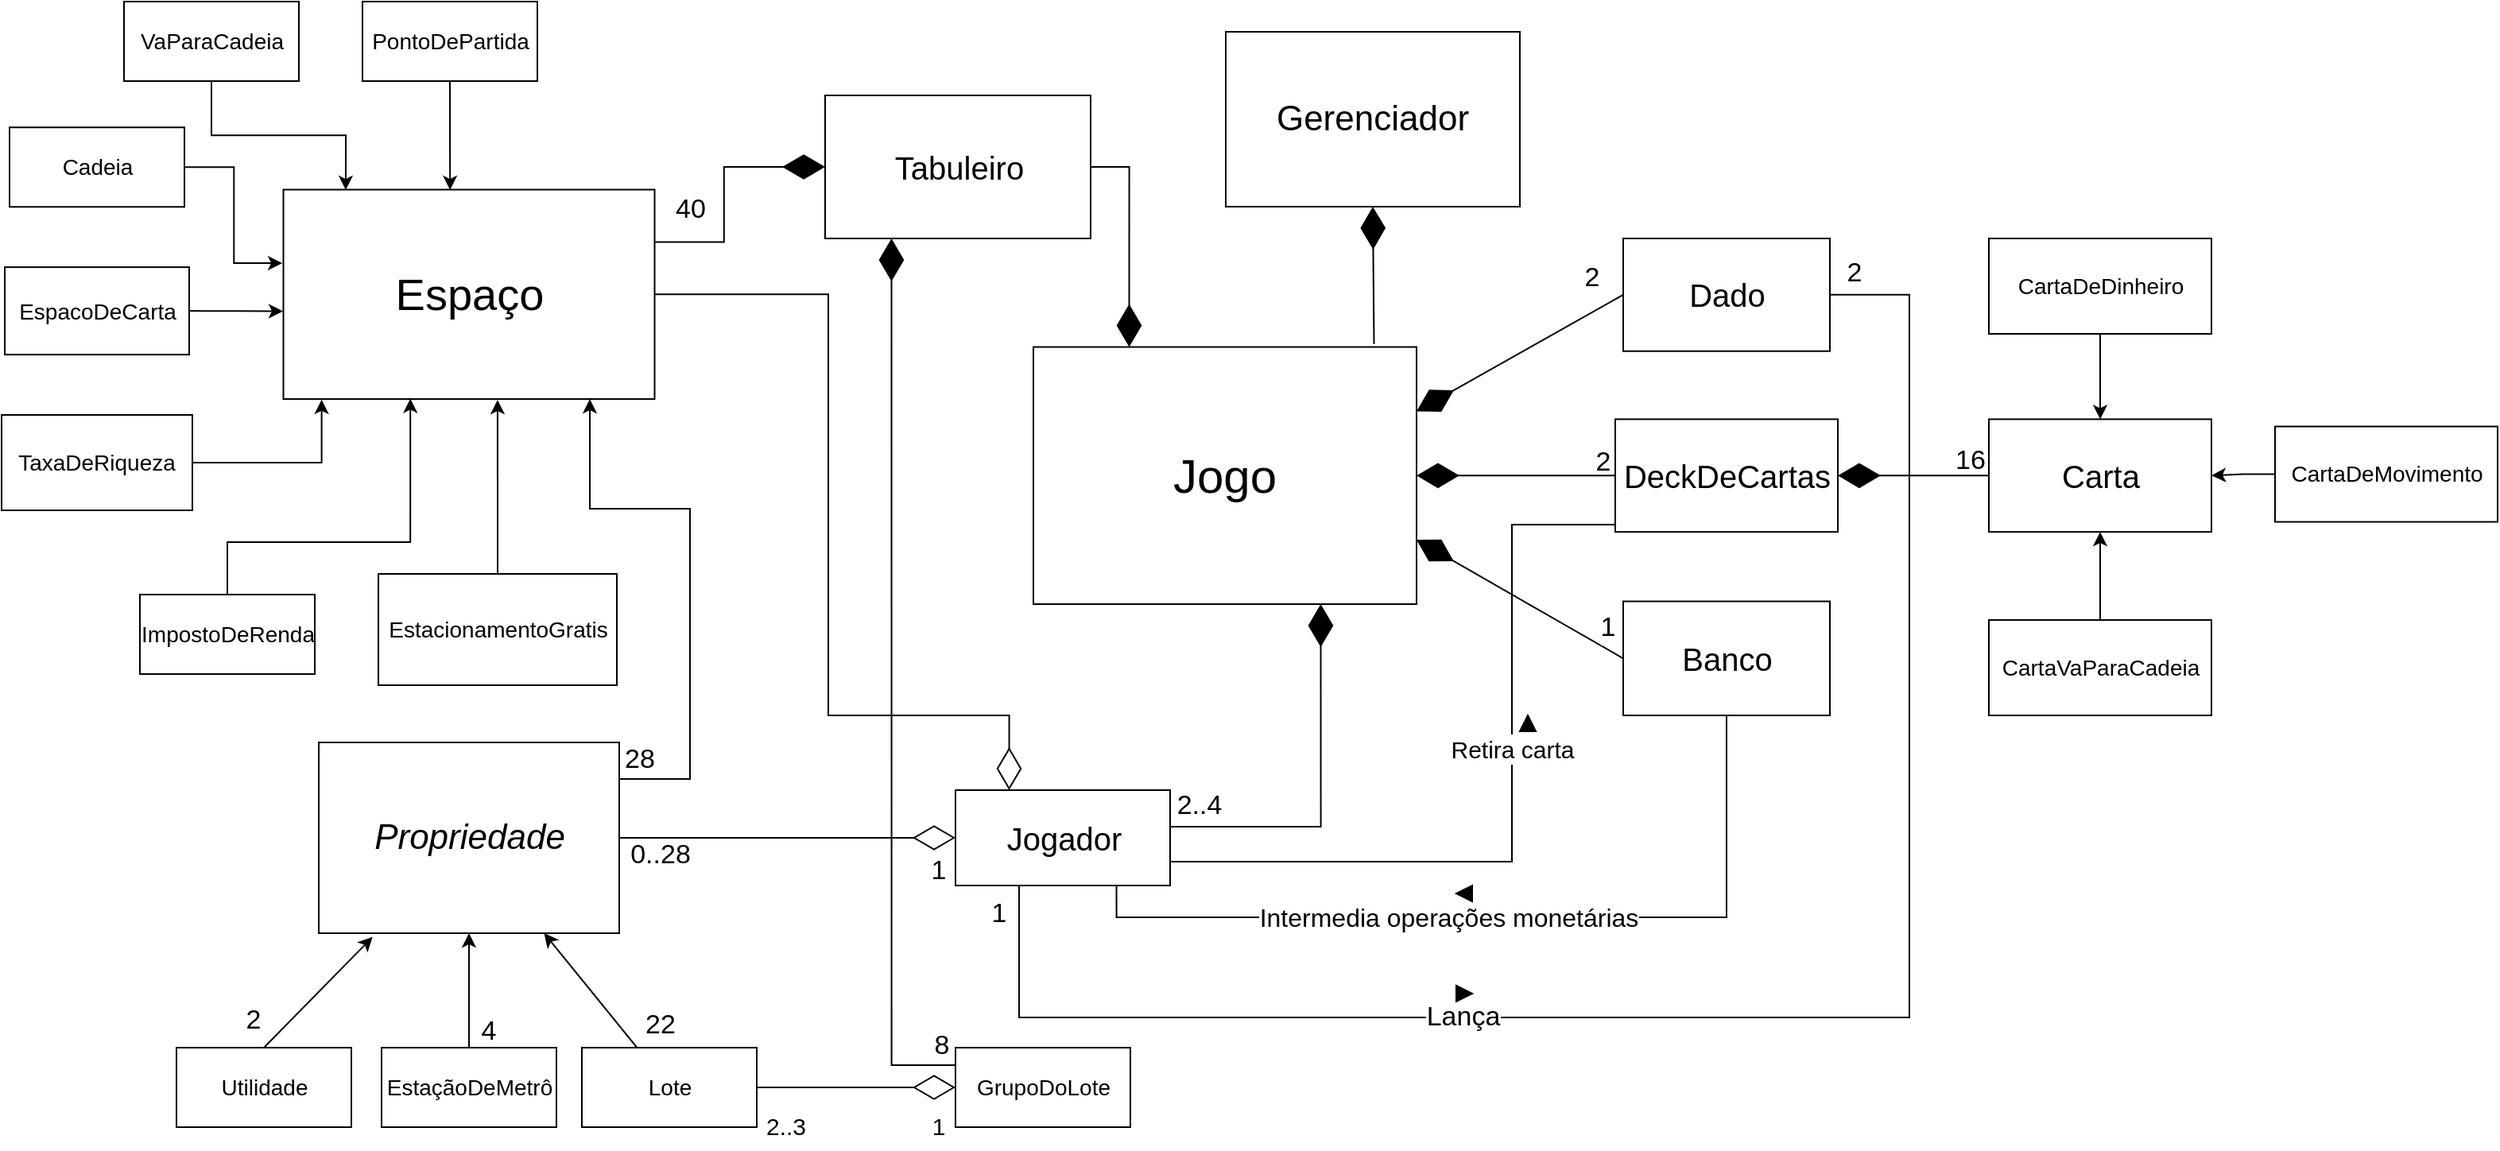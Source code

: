 <mxfile version="20.2.3" type="github"><diagram id="2CvRpesuBjBLBVpyUClh" name="Page-1"><mxGraphModel dx="2310" dy="821" grid="1" gridSize="10" guides="1" tooltips="1" connect="1" arrows="1" fold="1" page="1" pageScale="1" pageWidth="827" pageHeight="1169" math="0" shadow="0"><root><mxCell id="0"/><mxCell id="1" parent="0"/><mxCell id="c68KgJTXVsl0c4aLbd2X-1" value="28" style="edgeStyle=orthogonalEdgeStyle;rounded=0;orthogonalLoop=1;jettySize=auto;html=1;fontSize=17;entryX=1;entryY=0.25;entryDx=0;entryDy=0;startArrow=classic;startFill=1;endArrow=none;endFill=0;" edge="1" parent="1" source="c68KgJTXVsl0c4aLbd2X-8" target="c68KgJTXVsl0c4aLbd2X-11"><mxGeometry x="0.89" y="-12" relative="1" as="geometry"><mxPoint x="200.75" y="534" as="targetPoint"/><mxPoint as="offset"/><Array as="points"><mxPoint x="110" y="420"/><mxPoint x="173" y="420"/><mxPoint x="173" y="590"/><mxPoint x="129" y="590"/></Array></mxGeometry></mxCell><mxCell id="c68KgJTXVsl0c4aLbd2X-2" value="8" style="edgeStyle=orthogonalEdgeStyle;rounded=0;orthogonalLoop=1;jettySize=auto;html=1;fontSize=17;startArrow=none;startFill=0;endArrow=diamondThin;endFill=1;endSize=24;sourcePerimeterSpacing=6;targetPerimeterSpacing=24;strokeWidth=1;exitX=0;exitY=0.25;exitDx=0;exitDy=0;entryX=0.25;entryY=1;entryDx=0;entryDy=0;" edge="1" parent="1" source="c68KgJTXVsl0c4aLbd2X-36" target="c68KgJTXVsl0c4aLbd2X-19"><mxGeometry x="-0.961" y="-12" relative="1" as="geometry"><mxPoint x="320" y="170" as="targetPoint"/><Array as="points"><mxPoint x="340" y="770"/><mxPoint x="300" y="770"/></Array><mxPoint as="offset"/></mxGeometry></mxCell><mxCell id="c68KgJTXVsl0c4aLbd2X-3" value="2..4" style="edgeStyle=orthogonalEdgeStyle;rounded=0;orthogonalLoop=1;jettySize=auto;html=1;exitX=1;exitY=0.5;exitDx=0;exitDy=0;entryX=0.75;entryY=1;entryDx=0;entryDy=0;fontSize=17;startArrow=none;startFill=0;endArrow=diamondThin;endFill=1;endSize=24;sourcePerimeterSpacing=6;targetPerimeterSpacing=24;strokeWidth=1;" edge="1" parent="1" source="c68KgJTXVsl0c4aLbd2X-23" target="c68KgJTXVsl0c4aLbd2X-24"><mxGeometry x="-0.793" y="13" relative="1" as="geometry"><Array as="points"><mxPoint x="475" y="620"/><mxPoint x="570" y="620"/></Array><mxPoint as="offset"/></mxGeometry></mxCell><mxCell id="c68KgJTXVsl0c4aLbd2X-4" value="0..28" style="text;html=1;resizable=0;autosize=1;align=center;verticalAlign=middle;points=[];fillColor=none;strokeColor=none;rounded=0;labelBackgroundColor=default;fontSize=17;" vertex="1" parent="1"><mxGeometry x="124" y="623" width="60" height="30" as="geometry"/></mxCell><mxCell id="c68KgJTXVsl0c4aLbd2X-5" value="1" style="text;html=1;resizable=0;autosize=1;align=center;verticalAlign=middle;points=[];fillColor=none;strokeColor=none;rounded=0;labelBackgroundColor=default;fontSize=15;" vertex="1" parent="1"><mxGeometry x="314" y="793" width="30" height="30" as="geometry"/></mxCell><mxCell id="c68KgJTXVsl0c4aLbd2X-6" value="" style="edgeStyle=orthogonalEdgeStyle;rounded=0;orthogonalLoop=1;jettySize=auto;html=1;entryX=0.25;entryY=0;entryDx=0;entryDy=0;fontSize=14;startArrow=none;startFill=0;endArrow=diamondThin;endFill=0;endSize=24;sourcePerimeterSpacing=6;targetPerimeterSpacing=24;strokeWidth=1;exitX=1;exitY=0.5;exitDx=0;exitDy=0;" edge="1" parent="1" source="c68KgJTXVsl0c4aLbd2X-8" target="c68KgJTXVsl0c4aLbd2X-23"><mxGeometry x="-0.062" relative="1" as="geometry"><Array as="points"><mxPoint x="260" y="285"/><mxPoint x="260" y="550"/><mxPoint x="374" y="550"/></Array><mxPoint as="offset"/></mxGeometry></mxCell><mxCell id="c68KgJTXVsl0c4aLbd2X-7" style="edgeStyle=orthogonalEdgeStyle;rounded=0;orthogonalLoop=1;jettySize=auto;html=1;exitX=1;exitY=0.25;exitDx=0;exitDy=0;entryX=0;entryY=0.5;entryDx=0;entryDy=0;fontSize=17;startArrow=none;startFill=0;endArrow=diamondThin;endFill=1;endSize=24;sourcePerimeterSpacing=6;targetPerimeterSpacing=24;strokeWidth=1;" edge="1" parent="1" source="c68KgJTXVsl0c4aLbd2X-8" target="c68KgJTXVsl0c4aLbd2X-19"><mxGeometry relative="1" as="geometry"/></mxCell><mxCell id="c68KgJTXVsl0c4aLbd2X-8" value="&lt;font style=&quot;font-size: 28px;&quot;&gt;Espaço&lt;/font&gt;" style="html=1;fontSize=14;" vertex="1" parent="1"><mxGeometry x="-82.75" y="219.27" width="233.5" height="131.73" as="geometry"/></mxCell><mxCell id="c68KgJTXVsl0c4aLbd2X-9" value="2" style="edgeStyle=none;rounded=0;orthogonalLoop=1;jettySize=auto;html=1;exitX=0.5;exitY=0;exitDx=0;exitDy=0;entryX=0.179;entryY=1.02;entryDx=0;entryDy=0;entryPerimeter=0;shadow=0;fontSize=17;startArrow=none;startFill=0;endArrow=classic;endFill=1;endSize=6;strokeWidth=1;" edge="1" parent="1" source="c68KgJTXVsl0c4aLbd2X-10" target="c68KgJTXVsl0c4aLbd2X-11"><mxGeometry x="-0.85" y="17" relative="1" as="geometry"><mxPoint as="offset"/><mxPoint x="-90" y="760" as="sourcePoint"/></mxGeometry></mxCell><mxCell id="c68KgJTXVsl0c4aLbd2X-10" value="Utilidade" style="html=1;fontSize=14;" vertex="1" parent="1"><mxGeometry x="-150" y="759" width="110" height="50" as="geometry"/></mxCell><mxCell id="c68KgJTXVsl0c4aLbd2X-11" value="&lt;i style=&quot;font-size: 22px;&quot;&gt;Propriedade&lt;/i&gt;" style="html=1;fontSize=22;" vertex="1" parent="1"><mxGeometry x="-60.5" y="567" width="189" height="120" as="geometry"/></mxCell><mxCell id="c68KgJTXVsl0c4aLbd2X-12" style="edgeStyle=orthogonalEdgeStyle;rounded=0;orthogonalLoop=1;jettySize=auto;html=1;exitX=1;exitY=0.5;exitDx=0;exitDy=0;entryX=-0.003;entryY=0.351;entryDx=0;entryDy=0;entryPerimeter=0;fontSize=17;startArrow=none;startFill=0;endArrow=classic;endFill=1;" edge="1" parent="1" source="c68KgJTXVsl0c4aLbd2X-13" target="c68KgJTXVsl0c4aLbd2X-8"><mxGeometry relative="1" as="geometry"/></mxCell><mxCell id="c68KgJTXVsl0c4aLbd2X-13" value="Cadeia" style="html=1;fontSize=14;" vertex="1" parent="1"><mxGeometry x="-255" y="180.13" width="110" height="50" as="geometry"/></mxCell><mxCell id="c68KgJTXVsl0c4aLbd2X-14" style="edgeStyle=orthogonalEdgeStyle;rounded=0;orthogonalLoop=1;jettySize=auto;html=1;exitX=0.5;exitY=0;exitDx=0;exitDy=0;fontSize=17;startArrow=none;startFill=0;endArrow=classic;endFill=1;entryX=0.342;entryY=0.998;entryDx=0;entryDy=0;entryPerimeter=0;" edge="1" parent="1" source="c68KgJTXVsl0c4aLbd2X-15" target="c68KgJTXVsl0c4aLbd2X-8"><mxGeometry relative="1" as="geometry"><mxPoint x="17" y="351" as="targetPoint"/><Array as="points"><mxPoint x="-118" y="441"/><mxPoint x="-3" y="441"/></Array></mxGeometry></mxCell><mxCell id="c68KgJTXVsl0c4aLbd2X-15" value="ImpostoDeRenda" style="html=1;fontSize=14;" vertex="1" parent="1"><mxGeometry x="-173" y="474" width="110" height="50" as="geometry"/></mxCell><mxCell id="c68KgJTXVsl0c4aLbd2X-16" value="4" style="edgeStyle=none;rounded=0;orthogonalLoop=1;jettySize=auto;html=1;entryX=0.5;entryY=1;entryDx=0;entryDy=0;shadow=0;fontSize=17;startArrow=none;startFill=0;endArrow=classic;endFill=1;endSize=6;strokeWidth=1;exitX=0.5;exitY=0;exitDx=0;exitDy=0;" edge="1" parent="1" source="c68KgJTXVsl0c4aLbd2X-17" target="c68KgJTXVsl0c4aLbd2X-11"><mxGeometry x="-0.722" y="-13" relative="1" as="geometry"><mxPoint x="-1" as="offset"/><mxPoint x="-69.294" y="600" as="sourcePoint"/></mxGeometry></mxCell><mxCell id="c68KgJTXVsl0c4aLbd2X-17" value="EstaçãoDeMetrô" style="html=1;fontSize=14;" vertex="1" parent="1"><mxGeometry x="-21" y="759" width="110" height="50" as="geometry"/></mxCell><mxCell id="c68KgJTXVsl0c4aLbd2X-18" style="edgeStyle=orthogonalEdgeStyle;rounded=0;orthogonalLoop=1;jettySize=auto;html=1;exitX=1;exitY=0.5;exitDx=0;exitDy=0;entryX=0.25;entryY=0;entryDx=0;entryDy=0;fontSize=17;startArrow=none;startFill=0;endArrow=diamondThin;endFill=1;endSize=24;sourcePerimeterSpacing=6;targetPerimeterSpacing=24;strokeWidth=1;" edge="1" parent="1" source="c68KgJTXVsl0c4aLbd2X-19" target="c68KgJTXVsl0c4aLbd2X-24"><mxGeometry relative="1" as="geometry"/></mxCell><mxCell id="c68KgJTXVsl0c4aLbd2X-19" value="Tabuleiro" style="html=1;fontSize=20;" vertex="1" parent="1"><mxGeometry x="258" y="160" width="167" height="90" as="geometry"/></mxCell><mxCell id="c68KgJTXVsl0c4aLbd2X-20" value="Lança" style="edgeStyle=orthogonalEdgeStyle;rounded=0;orthogonalLoop=1;jettySize=auto;html=1;exitX=0.75;exitY=1;exitDx=0;exitDy=0;fontSize=17;startArrow=none;startFill=0;endArrow=none;endFill=0;endSize=24;sourcePerimeterSpacing=6;targetPerimeterSpacing=24;strokeWidth=1;entryX=1;entryY=0.5;entryDx=0;entryDy=0;" edge="1" parent="1" source="c68KgJTXVsl0c4aLbd2X-23" target="c68KgJTXVsl0c4aLbd2X-32"><mxGeometry x="-0.298" relative="1" as="geometry"><mxPoint x="940" y="280" as="targetPoint"/><Array as="points"><mxPoint x="380" y="657"/><mxPoint x="380" y="740"/><mxPoint x="940" y="740"/><mxPoint x="940" y="285"/></Array><mxPoint x="-1" as="offset"/></mxGeometry></mxCell><mxCell id="c68KgJTXVsl0c4aLbd2X-21" value="&lt;span style=&quot;color: rgb(0, 0, 0); font-family: Helvetica; font-size: 16px; font-style: normal; font-variant-ligatures: normal; font-variant-caps: normal; font-weight: 400; letter-spacing: normal; orphans: 2; text-align: center; text-indent: 0px; text-transform: none; widows: 2; word-spacing: 0px; -webkit-text-stroke-width: 0px; background-color: rgb(255, 255, 255); text-decoration-thickness: initial; text-decoration-style: initial; text-decoration-color: initial; float: none; display: inline !important;&quot;&gt;Intermedia operações monetárias&lt;/span&gt;" style="edgeStyle=orthogonalEdgeStyle;rounded=0;orthogonalLoop=1;jettySize=auto;html=1;exitX=0.75;exitY=1;exitDx=0;exitDy=0;entryX=0.5;entryY=1;entryDx=0;entryDy=0;fontSize=16;startArrow=none;startFill=0;endArrow=none;endFill=0;endSize=24;sourcePerimeterSpacing=6;targetPerimeterSpacing=24;strokeWidth=1;" edge="1" parent="1" source="c68KgJTXVsl0c4aLbd2X-23" target="c68KgJTXVsl0c4aLbd2X-33"><mxGeometry x="-0.138" relative="1" as="geometry"><mxPoint as="offset"/></mxGeometry></mxCell><mxCell id="c68KgJTXVsl0c4aLbd2X-22" value="&lt;font style=&quot;font-size: 15px;&quot;&gt;Retira carta&lt;/font&gt;" style="edgeStyle=orthogonalEdgeStyle;rounded=0;orthogonalLoop=1;jettySize=auto;html=1;exitX=1;exitY=0.75;exitDx=0;exitDy=0;entryX=0;entryY=0.75;entryDx=0;entryDy=0;fontSize=16;startArrow=none;startFill=0;endArrow=none;endFill=0;endSize=24;sourcePerimeterSpacing=6;targetPerimeterSpacing=24;strokeWidth=1;" edge="1" parent="1" source="c68KgJTXVsl0c4aLbd2X-23" target="c68KgJTXVsl0c4aLbd2X-53"><mxGeometry x="0.137" relative="1" as="geometry"><Array as="points"><mxPoint x="690" y="642"/><mxPoint x="690" y="430"/><mxPoint x="755" y="430"/></Array><mxPoint y="1" as="offset"/></mxGeometry></mxCell><mxCell id="c68KgJTXVsl0c4aLbd2X-23" value="Jogador" style="html=1;fontSize=20;" vertex="1" parent="1"><mxGeometry x="340" y="597" width="135" height="60" as="geometry"/></mxCell><mxCell id="c68KgJTXVsl0c4aLbd2X-24" value="Jogo" style="rounded=0;whiteSpace=wrap;html=1;fontSize=30;" vertex="1" parent="1"><mxGeometry x="389" y="318.27" width="241" height="161.73" as="geometry"/></mxCell><mxCell id="c68KgJTXVsl0c4aLbd2X-25" style="edgeStyle=orthogonalEdgeStyle;rounded=0;orthogonalLoop=1;jettySize=auto;html=1;fontSize=17;startArrow=none;startFill=0;endArrow=classic;endFill=1;entryX=0.103;entryY=1.003;entryDx=0;entryDy=0;entryPerimeter=0;" edge="1" parent="1" source="c68KgJTXVsl0c4aLbd2X-26" target="c68KgJTXVsl0c4aLbd2X-8"><mxGeometry relative="1" as="geometry"><mxPoint x="-53" y="351" as="targetPoint"/></mxGeometry></mxCell><mxCell id="c68KgJTXVsl0c4aLbd2X-26" value="TaxaDeRiqueza" style="rounded=0;whiteSpace=wrap;html=1;fontSize=14;" vertex="1" parent="1"><mxGeometry x="-260" y="361" width="120" height="60" as="geometry"/></mxCell><mxCell id="c68KgJTXVsl0c4aLbd2X-27" value="Gerenciador" style="rounded=0;whiteSpace=wrap;html=1;fontSize=22;" vertex="1" parent="1"><mxGeometry x="510" y="120" width="185" height="110" as="geometry"/></mxCell><mxCell id="c68KgJTXVsl0c4aLbd2X-28" value="" style="endArrow=diamondThin;endFill=1;endSize=24;html=1;rounded=0;shadow=0;exitX=0.889;exitY=-0.012;exitDx=0;exitDy=0;entryX=0.5;entryY=1;entryDx=0;entryDy=0;exitPerimeter=0;" edge="1" parent="1" source="c68KgJTXVsl0c4aLbd2X-24" target="c68KgJTXVsl0c4aLbd2X-27"><mxGeometry width="160" relative="1" as="geometry"><mxPoint x="440" y="349.33" as="sourcePoint"/><mxPoint x="600" y="349.33" as="targetPoint"/><Array as="points"/></mxGeometry></mxCell><mxCell id="c68KgJTXVsl0c4aLbd2X-29" style="edgeStyle=none;rounded=0;orthogonalLoop=1;jettySize=auto;html=1;entryX=1;entryY=0.5;entryDx=0;entryDy=0;shadow=0;startArrow=none;startFill=0;endArrow=diamond;endFill=1;endSize=6;strokeWidth=1;" edge="1" parent="1" source="c68KgJTXVsl0c4aLbd2X-24" target="c68KgJTXVsl0c4aLbd2X-24"><mxGeometry relative="1" as="geometry"/></mxCell><mxCell id="c68KgJTXVsl0c4aLbd2X-30" value="22" style="edgeStyle=none;rounded=0;orthogonalLoop=1;jettySize=auto;html=1;shadow=0;fontSize=17;startArrow=none;startFill=0;endArrow=classic;endFill=1;endSize=6;strokeWidth=1;entryX=0.75;entryY=1;entryDx=0;entryDy=0;" edge="1" parent="1" source="c68KgJTXVsl0c4aLbd2X-31" target="c68KgJTXVsl0c4aLbd2X-11"><mxGeometry x="-0.964" y="-20" relative="1" as="geometry"><mxPoint as="offset"/></mxGeometry></mxCell><mxCell id="c68KgJTXVsl0c4aLbd2X-31" value="Lote" style="html=1;fontSize=14;" vertex="1" parent="1"><mxGeometry x="105" y="759" width="110" height="50" as="geometry"/></mxCell><mxCell id="c68KgJTXVsl0c4aLbd2X-32" value="Dado" style="html=1;fontSize=20;" vertex="1" parent="1"><mxGeometry x="760" y="250" width="130" height="70.87" as="geometry"/></mxCell><mxCell id="c68KgJTXVsl0c4aLbd2X-33" value="Banco" style="html=1;fontSize=20;" vertex="1" parent="1"><mxGeometry x="760" y="478.27" width="130" height="71.73" as="geometry"/></mxCell><mxCell id="c68KgJTXVsl0c4aLbd2X-34" value="1" style="endArrow=diamondThin;endFill=1;endSize=24;html=1;rounded=0;shadow=0;fontSize=17;strokeWidth=1;exitX=0;exitY=0.5;exitDx=0;exitDy=0;entryX=1;entryY=0.75;entryDx=0;entryDy=0;" edge="1" parent="1" source="c68KgJTXVsl0c4aLbd2X-33" target="c68KgJTXVsl0c4aLbd2X-24"><mxGeometry x="-0.757" y="-12" width="160" relative="1" as="geometry"><mxPoint x="430" y="500" as="sourcePoint"/><mxPoint x="628" y="354" as="targetPoint"/><mxPoint as="offset"/></mxGeometry></mxCell><mxCell id="c68KgJTXVsl0c4aLbd2X-35" value="" style="endArrow=diamondThin;endFill=1;endSize=24;html=1;rounded=0;shadow=0;fontSize=17;strokeWidth=1;exitX=0;exitY=0.5;exitDx=0;exitDy=0;entryX=1;entryY=0.25;entryDx=0;entryDy=0;" edge="1" parent="1" source="c68KgJTXVsl0c4aLbd2X-32" target="c68KgJTXVsl0c4aLbd2X-24"><mxGeometry x="-0.918" y="10" width="160" relative="1" as="geometry"><mxPoint x="590" y="520" as="sourcePoint"/><mxPoint x="630" y="443" as="targetPoint"/><mxPoint as="offset"/></mxGeometry></mxCell><mxCell id="c68KgJTXVsl0c4aLbd2X-36" value="GrupoDoLote" style="html=1;labelBackgroundColor=default;fontSize=14;" vertex="1" parent="1"><mxGeometry x="340" y="759" width="110" height="50" as="geometry"/></mxCell><mxCell id="c68KgJTXVsl0c4aLbd2X-37" style="edgeStyle=orthogonalEdgeStyle;rounded=0;orthogonalLoop=1;jettySize=auto;html=1;exitX=0.5;exitY=1;exitDx=0;exitDy=0;entryX=0.449;entryY=0.002;entryDx=0;entryDy=0;entryPerimeter=0;fontSize=17;startArrow=none;startFill=0;endArrow=classic;endFill=1;" edge="1" parent="1" source="c68KgJTXVsl0c4aLbd2X-38" target="c68KgJTXVsl0c4aLbd2X-8"><mxGeometry relative="1" as="geometry"/></mxCell><mxCell id="c68KgJTXVsl0c4aLbd2X-38" value="PontoDePartida" style="html=1;fontSize=14;" vertex="1" parent="1"><mxGeometry x="-33" y="101" width="110" height="50" as="geometry"/></mxCell><mxCell id="c68KgJTXVsl0c4aLbd2X-39" style="edgeStyle=orthogonalEdgeStyle;rounded=0;orthogonalLoop=1;jettySize=auto;html=1;exitX=0.5;exitY=0;exitDx=0;exitDy=0;entryX=0.577;entryY=1.004;entryDx=0;entryDy=0;entryPerimeter=0;fontSize=17;startArrow=none;startFill=0;endArrow=classic;endFill=1;" edge="1" parent="1" source="c68KgJTXVsl0c4aLbd2X-40" target="c68KgJTXVsl0c4aLbd2X-8"><mxGeometry relative="1" as="geometry"/></mxCell><mxCell id="c68KgJTXVsl0c4aLbd2X-40" value="EstacionamentoGratis" style="html=1;fontSize=14;" vertex="1" parent="1"><mxGeometry x="-23" y="461" width="150" height="70" as="geometry"/></mxCell><mxCell id="c68KgJTXVsl0c4aLbd2X-41" style="edgeStyle=orthogonalEdgeStyle;rounded=0;orthogonalLoop=1;jettySize=auto;html=1;exitX=0.5;exitY=1;exitDx=0;exitDy=0;entryX=0.168;entryY=0.002;entryDx=0;entryDy=0;entryPerimeter=0;fontSize=17;startArrow=none;startFill=0;endArrow=classic;endFill=1;" edge="1" parent="1" source="c68KgJTXVsl0c4aLbd2X-42" target="c68KgJTXVsl0c4aLbd2X-8"><mxGeometry relative="1" as="geometry"/></mxCell><mxCell id="c68KgJTXVsl0c4aLbd2X-42" value="VaParaCadeia" style="html=1;fontSize=14;" vertex="1" parent="1"><mxGeometry x="-183" y="101" width="110" height="50" as="geometry"/></mxCell><mxCell id="c68KgJTXVsl0c4aLbd2X-43" style="edgeStyle=orthogonalEdgeStyle;rounded=0;orthogonalLoop=1;jettySize=auto;html=1;entryX=0.5;entryY=1;entryDx=0;entryDy=0;" edge="1" parent="1" source="c68KgJTXVsl0c4aLbd2X-44" target="c68KgJTXVsl0c4aLbd2X-54"><mxGeometry relative="1" as="geometry"/></mxCell><mxCell id="c68KgJTXVsl0c4aLbd2X-44" value="CartaVaParaCadeia" style="html=1;fontSize=14;" vertex="1" parent="1"><mxGeometry x="990" y="490" width="140" height="60" as="geometry"/></mxCell><mxCell id="c68KgJTXVsl0c4aLbd2X-45" style="edgeStyle=orthogonalEdgeStyle;rounded=0;orthogonalLoop=1;jettySize=auto;html=1;entryX=1;entryY=0.5;entryDx=0;entryDy=0;" edge="1" parent="1" source="c68KgJTXVsl0c4aLbd2X-46" target="c68KgJTXVsl0c4aLbd2X-54"><mxGeometry relative="1" as="geometry"/></mxCell><mxCell id="c68KgJTXVsl0c4aLbd2X-46" value="CartaDeMovimento" style="html=1;fontSize=14;" vertex="1" parent="1"><mxGeometry x="1170" y="368.27" width="140" height="60" as="geometry"/></mxCell><mxCell id="c68KgJTXVsl0c4aLbd2X-47" style="edgeStyle=orthogonalEdgeStyle;rounded=0;orthogonalLoop=1;jettySize=auto;html=1;entryX=0.5;entryY=0;entryDx=0;entryDy=0;" edge="1" parent="1" source="c68KgJTXVsl0c4aLbd2X-48" target="c68KgJTXVsl0c4aLbd2X-54"><mxGeometry relative="1" as="geometry"/></mxCell><mxCell id="c68KgJTXVsl0c4aLbd2X-48" value="CartaDeDinheiro" style="html=1;fontSize=14;" vertex="1" parent="1"><mxGeometry x="990" y="250" width="140" height="60" as="geometry"/></mxCell><mxCell id="c68KgJTXVsl0c4aLbd2X-49" style="edgeStyle=orthogonalEdgeStyle;rounded=0;orthogonalLoop=1;jettySize=auto;html=1;exitX=1;exitY=0.5;exitDx=0;exitDy=0;fontSize=17;startArrow=none;startFill=0;endArrow=classic;endFill=1;entryX=-0.001;entryY=0.581;entryDx=0;entryDy=0;entryPerimeter=0;" edge="1" parent="1" source="c68KgJTXVsl0c4aLbd2X-50" target="c68KgJTXVsl0c4aLbd2X-8"><mxGeometry relative="1" as="geometry"><mxPoint x="-83" y="296" as="targetPoint"/><Array as="points"><mxPoint x="-112" y="296"/></Array></mxGeometry></mxCell><mxCell id="c68KgJTXVsl0c4aLbd2X-50" value="EspacoDeCarta" style="html=1;fontSize=14;" vertex="1" parent="1"><mxGeometry x="-258" y="268.06" width="116" height="55" as="geometry"/></mxCell><mxCell id="c68KgJTXVsl0c4aLbd2X-51" value="2..3" style="text;html=1;resizable=0;autosize=1;align=center;verticalAlign=middle;points=[];fillColor=none;strokeColor=none;rounded=0;fontSize=15;" vertex="1" parent="1"><mxGeometry x="208" y="793" width="50" height="30" as="geometry"/></mxCell><mxCell id="c68KgJTXVsl0c4aLbd2X-52" value="" style="endArrow=diamondThin;endFill=1;endSize=24;html=1;rounded=0;fontSize=22;strokeWidth=1;entryX=1;entryY=0.5;entryDx=0;entryDy=0;exitX=0;exitY=0.5;exitDx=0;exitDy=0;" edge="1" parent="1" source="c68KgJTXVsl0c4aLbd2X-54" target="c68KgJTXVsl0c4aLbd2X-53"><mxGeometry width="160" relative="1" as="geometry"><mxPoint x="720" y="370" as="sourcePoint"/><mxPoint x="690" y="400" as="targetPoint"/></mxGeometry></mxCell><mxCell id="c68KgJTXVsl0c4aLbd2X-53" value="DeckDeCartas" style="html=1;fontSize=20;" vertex="1" parent="1"><mxGeometry x="755" y="363.7" width="140" height="70.87" as="geometry"/></mxCell><mxCell id="c68KgJTXVsl0c4aLbd2X-54" value="Carta" style="html=1;fontSize=20;" vertex="1" parent="1"><mxGeometry x="990" y="363.7" width="140" height="70.87" as="geometry"/></mxCell><mxCell id="c68KgJTXVsl0c4aLbd2X-55" value="" style="endArrow=diamondThin;endFill=1;endSize=24;html=1;rounded=0;shadow=0;fontSize=17;strokeWidth=1;exitX=0;exitY=0.5;exitDx=0;exitDy=0;entryX=1;entryY=0.5;entryDx=0;entryDy=0;" edge="1" parent="1" source="c68KgJTXVsl0c4aLbd2X-53" target="c68KgJTXVsl0c4aLbd2X-24"><mxGeometry width="160" relative="1" as="geometry"><mxPoint x="770" y="285.005" as="sourcePoint"/><mxPoint x="638" y="364" as="targetPoint"/></mxGeometry></mxCell><mxCell id="c68KgJTXVsl0c4aLbd2X-56" value="&lt;font style=&quot;font-size: 17px;&quot;&gt;40&lt;/font&gt;" style="text;html=1;resizable=0;autosize=1;align=center;verticalAlign=middle;points=[];fillColor=none;strokeColor=none;rounded=0;fontSize=22;" vertex="1" parent="1"><mxGeometry x="152.5" y="210" width="40" height="40" as="geometry"/></mxCell><mxCell id="c68KgJTXVsl0c4aLbd2X-57" value="2" style="text;html=1;resizable=0;autosize=1;align=center;verticalAlign=middle;points=[];fillColor=none;strokeColor=none;rounded=0;fontSize=17;" vertex="1" parent="1"><mxGeometry x="725" y="260" width="30" height="30" as="geometry"/></mxCell><mxCell id="c68KgJTXVsl0c4aLbd2X-58" value="2" style="text;html=1;resizable=0;autosize=1;align=center;verticalAlign=middle;points=[];fillColor=none;strokeColor=none;rounded=0;fontSize=17;" vertex="1" parent="1"><mxGeometry x="732" y="376" width="30" height="30" as="geometry"/></mxCell><mxCell id="c68KgJTXVsl0c4aLbd2X-59" value="16" style="text;html=1;resizable=0;autosize=1;align=center;verticalAlign=middle;points=[];fillColor=none;strokeColor=none;rounded=0;fontSize=17;" vertex="1" parent="1"><mxGeometry x="958" y="375" width="40" height="30" as="geometry"/></mxCell><mxCell id="c68KgJTXVsl0c4aLbd2X-60" value="1" style="text;html=1;resizable=0;autosize=1;align=center;verticalAlign=middle;points=[];fillColor=none;strokeColor=none;rounded=0;labelBackgroundColor=default;fontSize=17;" vertex="1" parent="1"><mxGeometry x="352" y="660" width="30" height="30" as="geometry"/></mxCell><mxCell id="c68KgJTXVsl0c4aLbd2X-61" value="" style="endArrow=diamondThin;endFill=0;endSize=24;html=1;rounded=0;sourcePerimeterSpacing=6;targetPerimeterSpacing=24;strokeWidth=1;exitX=1;exitY=0.5;exitDx=0;exitDy=0;entryX=0;entryY=0.5;entryDx=0;entryDy=0;fontSize=14;" edge="1" parent="1" source="c68KgJTXVsl0c4aLbd2X-11" target="c68KgJTXVsl0c4aLbd2X-23"><mxGeometry x="-0.094" y="13" width="160" relative="1" as="geometry"><mxPoint x="168.5" y="612.17" as="sourcePoint"/><mxPoint x="252" y="620" as="targetPoint"/><mxPoint as="offset"/></mxGeometry></mxCell><mxCell id="c68KgJTXVsl0c4aLbd2X-62" value="2" style="text;html=1;resizable=0;autosize=1;align=center;verticalAlign=middle;points=[];fillColor=none;strokeColor=none;rounded=0;fontSize=17;" vertex="1" parent="1"><mxGeometry x="890" y="257" width="30" height="30" as="geometry"/></mxCell><mxCell id="c68KgJTXVsl0c4aLbd2X-63" value="1" style="text;html=1;resizable=0;autosize=1;align=center;verticalAlign=middle;points=[];fillColor=none;strokeColor=none;rounded=0;labelBackgroundColor=default;fontSize=17;" vertex="1" parent="1"><mxGeometry x="314" y="633" width="30" height="30" as="geometry"/></mxCell><mxCell id="c68KgJTXVsl0c4aLbd2X-64" value="" style="triangle;whiteSpace=wrap;html=1;fillColor=#000000;" vertex="1" parent="1"><mxGeometry x="655" y="720" width="10" height="10" as="geometry"/></mxCell><mxCell id="c68KgJTXVsl0c4aLbd2X-65" value="" style="triangle;whiteSpace=wrap;html=1;fillColor=#000000;rotation=-90;" vertex="1" parent="1"><mxGeometry x="695" y="550" width="10" height="10" as="geometry"/></mxCell><mxCell id="c68KgJTXVsl0c4aLbd2X-66" value="" style="endArrow=diamondThin;endFill=0;endSize=24;html=1;rounded=0;entryX=0;entryY=0.5;entryDx=0;entryDy=0;exitX=1;exitY=0.5;exitDx=0;exitDy=0;" edge="1" parent="1" source="c68KgJTXVsl0c4aLbd2X-31" target="c68KgJTXVsl0c4aLbd2X-36"><mxGeometry width="160" relative="1" as="geometry"><mxPoint x="184" y="890" as="sourcePoint"/><mxPoint x="344" y="890" as="targetPoint"/></mxGeometry></mxCell><mxCell id="c68KgJTXVsl0c4aLbd2X-67" value="" style="triangle;whiteSpace=wrap;html=1;fillColor=#000000;rotation=-180;" vertex="1" parent="1"><mxGeometry x="655" y="657" width="10" height="10" as="geometry"/></mxCell></root></mxGraphModel></diagram></mxfile>